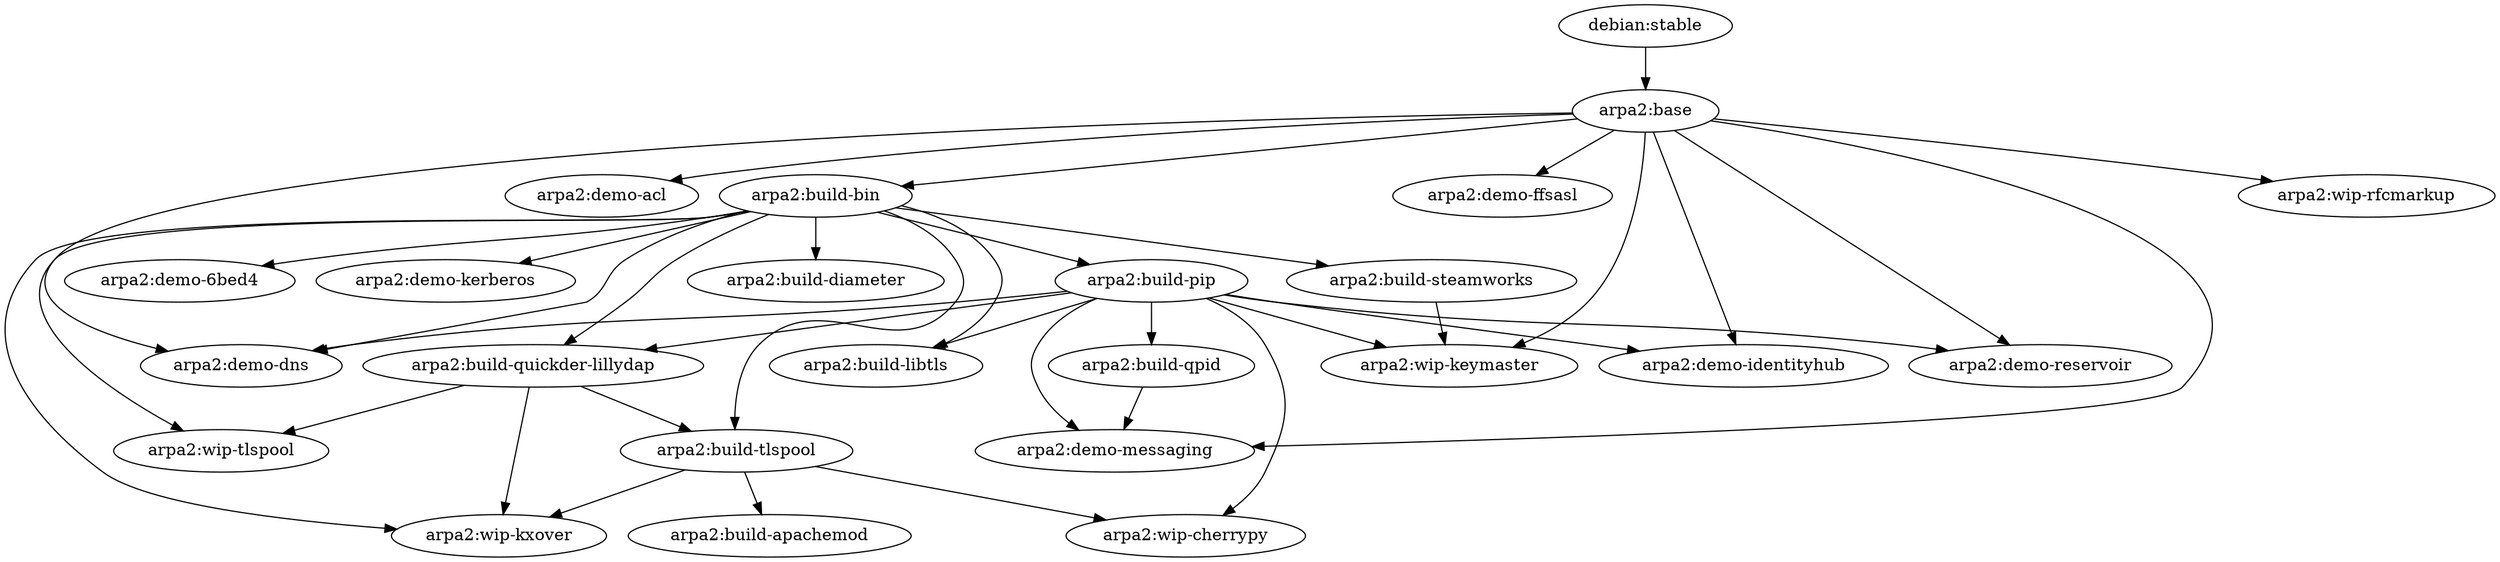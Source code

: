 digraph arpa2demo{
   "debian:stable" -> "arpa2:base"
   "arpa2:build-tlspool" -> "arpa2:build-apachemod"
   "arpa2:base" -> "arpa2:build-bin"
   "arpa2:build-bin" -> "arpa2:build-diameter"
   "arpa2:build-pip" -> "arpa2:build-libtls"
   "arpa2:build-bin" -> "arpa2:build-libtls"
   "arpa2:build-bin" -> "arpa2:build-pip"
   "arpa2:build-pip" -> "arpa2:build-qpid"
   "arpa2:build-pip" -> "arpa2:build-quickder-lillydap"
   "arpa2:build-bin" -> "arpa2:build-quickder-lillydap"
   "arpa2:build-bin" -> "arpa2:build-steamworks"
   "arpa2:build-quickder-lillydap" -> "arpa2:build-tlspool"
   "arpa2:build-bin" -> "arpa2:build-tlspool"
   "arpa2:build-bin" -> "arpa2:demo-6bed4"
   "arpa2:base" -> "arpa2:demo-acl"
   "arpa2:build-bin" -> "arpa2:demo-dns"
   "arpa2:build-pip" -> "arpa2:demo-dns"
   "arpa2:base" -> "arpa2:demo-dns"
   "arpa2:base" -> "arpa2:demo-ffsasl"
   "arpa2:build-pip" -> "arpa2:demo-identityhub"
   "arpa2:base" -> "arpa2:demo-identityhub"
   "arpa2:build-bin" -> "arpa2:demo-kerberos"
   "arpa2:build-qpid" -> "arpa2:demo-messaging"
   "arpa2:build-pip" -> "arpa2:demo-messaging"
   "arpa2:base" -> "arpa2:demo-messaging"
   "arpa2:build-pip" -> "arpa2:demo-reservoir"
   "arpa2:base" -> "arpa2:demo-reservoir"
   "arpa2:build-pip" -> "arpa2:wip-cherrypy"
   "arpa2:build-tlspool" -> "arpa2:wip-cherrypy"
   "arpa2:build-steamworks" -> "arpa2:wip-keymaster"
   "arpa2:build-pip" -> "arpa2:wip-keymaster"
   "arpa2:base" -> "arpa2:wip-keymaster"
   "arpa2:build-quickder-lillydap" -> "arpa2:wip-kxover"
   "arpa2:build-tlspool" -> "arpa2:wip-kxover"
   "arpa2:build-bin" -> "arpa2:wip-kxover"
   "arpa2:base" -> "arpa2:wip-rfcmarkup"
   "arpa2:build-quickder-lillydap" -> "arpa2:wip-tlspool"
   "arpa2:build-bin" -> "arpa2:wip-tlspool"
}
